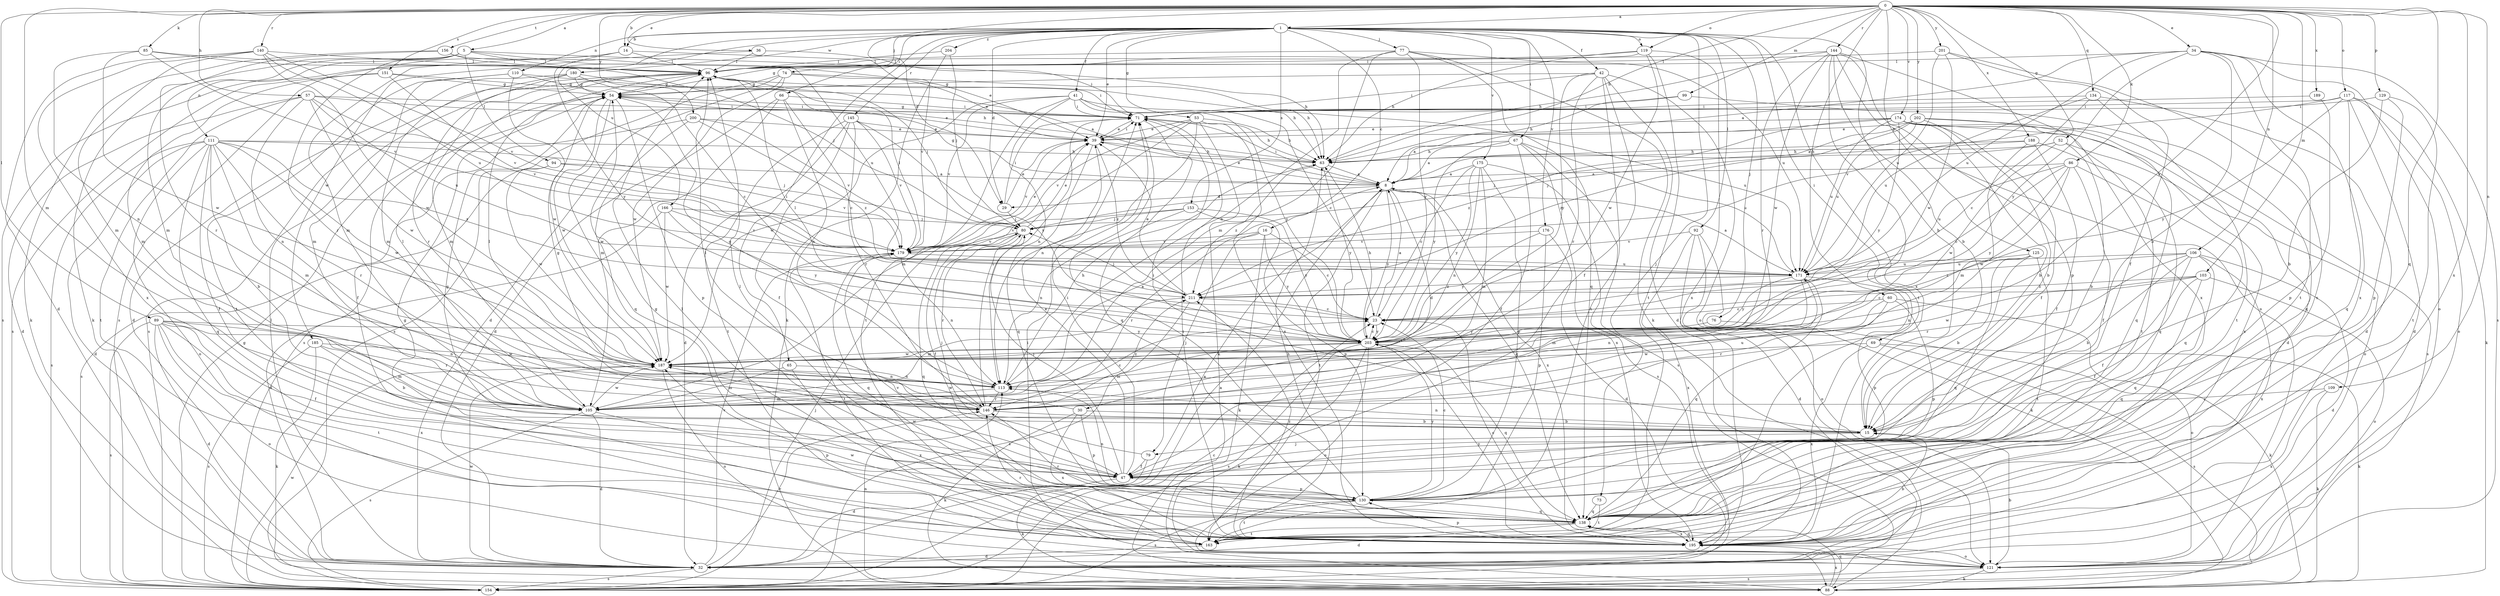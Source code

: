 strict digraph  {
0;
1;
5;
8;
14;
15;
16;
23;
29;
30;
32;
34;
36;
39;
41;
42;
47;
52;
53;
54;
57;
60;
63;
65;
66;
67;
69;
71;
73;
74;
76;
77;
79;
80;
85;
86;
88;
89;
92;
94;
96;
99;
103;
105;
106;
109;
110;
111;
113;
117;
119;
121;
125;
129;
130;
134;
138;
140;
144;
145;
146;
151;
153;
154;
156;
163;
166;
171;
174;
175;
176;
179;
180;
185;
187;
188;
189;
195;
200;
201;
202;
203;
204;
211;
0 -> 1  [label=a];
0 -> 5  [label=a];
0 -> 14  [label=b];
0 -> 29  [label=d];
0 -> 34  [label=e];
0 -> 36  [label=e];
0 -> 52  [label=g];
0 -> 57  [label=h];
0 -> 60  [label=h];
0 -> 63  [label=h];
0 -> 85  [label=k];
0 -> 86  [label=k];
0 -> 89  [label=l];
0 -> 99  [label=m];
0 -> 103  [label=m];
0 -> 105  [label=m];
0 -> 106  [label=n];
0 -> 109  [label=n];
0 -> 117  [label=o];
0 -> 119  [label=o];
0 -> 125  [label=p];
0 -> 129  [label=p];
0 -> 134  [label=q];
0 -> 138  [label=q];
0 -> 140  [label=r];
0 -> 144  [label=r];
0 -> 151  [label=s];
0 -> 156  [label=t];
0 -> 174  [label=v];
0 -> 188  [label=x];
0 -> 189  [label=x];
0 -> 195  [label=x];
0 -> 200  [label=y];
0 -> 201  [label=y];
0 -> 202  [label=y];
0 -> 203  [label=y];
1 -> 14  [label=b];
1 -> 15  [label=b];
1 -> 16  [label=c];
1 -> 29  [label=d];
1 -> 39  [label=e];
1 -> 41  [label=f];
1 -> 42  [label=f];
1 -> 53  [label=g];
1 -> 65  [label=i];
1 -> 66  [label=i];
1 -> 67  [label=i];
1 -> 69  [label=i];
1 -> 73  [label=j];
1 -> 74  [label=j];
1 -> 76  [label=j];
1 -> 77  [label=j];
1 -> 92  [label=l];
1 -> 110  [label=n];
1 -> 119  [label=o];
1 -> 145  [label=r];
1 -> 153  [label=s];
1 -> 166  [label=u];
1 -> 175  [label=v];
1 -> 176  [label=v];
1 -> 180  [label=w];
1 -> 185  [label=w];
1 -> 195  [label=x];
1 -> 204  [label=z];
5 -> 63  [label=h];
5 -> 88  [label=k];
5 -> 94  [label=l];
5 -> 96  [label=l];
5 -> 105  [label=m];
5 -> 111  [label=n];
5 -> 146  [label=r];
5 -> 171  [label=u];
8 -> 29  [label=d];
8 -> 30  [label=d];
8 -> 39  [label=e];
8 -> 54  [label=g];
8 -> 71  [label=i];
8 -> 138  [label=q];
8 -> 163  [label=t];
8 -> 195  [label=x];
8 -> 203  [label=y];
14 -> 96  [label=l];
14 -> 105  [label=m];
14 -> 154  [label=s];
14 -> 179  [label=v];
14 -> 203  [label=y];
15 -> 71  [label=i];
15 -> 79  [label=j];
15 -> 96  [label=l];
15 -> 113  [label=n];
16 -> 23  [label=c];
16 -> 79  [label=j];
16 -> 88  [label=k];
16 -> 146  [label=r];
16 -> 179  [label=v];
16 -> 203  [label=y];
23 -> 8  [label=a];
23 -> 203  [label=y];
29 -> 39  [label=e];
29 -> 71  [label=i];
29 -> 80  [label=j];
30 -> 15  [label=b];
30 -> 54  [label=g];
30 -> 88  [label=k];
30 -> 130  [label=p];
30 -> 195  [label=x];
32 -> 8  [label=a];
32 -> 96  [label=l];
32 -> 146  [label=r];
32 -> 154  [label=s];
32 -> 179  [label=v];
32 -> 187  [label=w];
34 -> 8  [label=a];
34 -> 15  [label=b];
34 -> 96  [label=l];
34 -> 121  [label=o];
34 -> 154  [label=s];
34 -> 163  [label=t];
34 -> 171  [label=u];
34 -> 195  [label=x];
34 -> 203  [label=y];
36 -> 71  [label=i];
36 -> 96  [label=l];
36 -> 154  [label=s];
39 -> 63  [label=h];
39 -> 71  [label=i];
39 -> 138  [label=q];
39 -> 179  [label=v];
39 -> 211  [label=z];
41 -> 23  [label=c];
41 -> 71  [label=i];
41 -> 113  [label=n];
41 -> 163  [label=t];
41 -> 171  [label=u];
41 -> 179  [label=v];
41 -> 187  [label=w];
41 -> 203  [label=y];
42 -> 32  [label=d];
42 -> 47  [label=f];
42 -> 54  [label=g];
42 -> 71  [label=i];
42 -> 121  [label=o];
42 -> 146  [label=r];
42 -> 163  [label=t];
42 -> 203  [label=y];
47 -> 39  [label=e];
47 -> 54  [label=g];
47 -> 71  [label=i];
47 -> 80  [label=j];
47 -> 88  [label=k];
47 -> 130  [label=p];
47 -> 187  [label=w];
52 -> 15  [label=b];
52 -> 63  [label=h];
52 -> 80  [label=j];
52 -> 121  [label=o];
52 -> 187  [label=w];
53 -> 39  [label=e];
53 -> 63  [label=h];
53 -> 88  [label=k];
53 -> 105  [label=m];
53 -> 113  [label=n];
53 -> 179  [label=v];
53 -> 195  [label=x];
54 -> 71  [label=i];
54 -> 130  [label=p];
54 -> 138  [label=q];
54 -> 154  [label=s];
54 -> 187  [label=w];
57 -> 32  [label=d];
57 -> 39  [label=e];
57 -> 71  [label=i];
57 -> 113  [label=n];
57 -> 163  [label=t];
57 -> 171  [label=u];
57 -> 179  [label=v];
57 -> 187  [label=w];
60 -> 23  [label=c];
60 -> 113  [label=n];
60 -> 121  [label=o];
60 -> 130  [label=p];
60 -> 146  [label=r];
63 -> 8  [label=a];
63 -> 203  [label=y];
63 -> 211  [label=z];
65 -> 105  [label=m];
65 -> 113  [label=n];
65 -> 195  [label=x];
66 -> 23  [label=c];
66 -> 32  [label=d];
66 -> 71  [label=i];
66 -> 105  [label=m];
66 -> 113  [label=n];
67 -> 8  [label=a];
67 -> 47  [label=f];
67 -> 63  [label=h];
67 -> 154  [label=s];
67 -> 171  [label=u];
67 -> 195  [label=x];
67 -> 203  [label=y];
69 -> 88  [label=k];
69 -> 154  [label=s];
69 -> 187  [label=w];
69 -> 195  [label=x];
71 -> 39  [label=e];
71 -> 54  [label=g];
71 -> 63  [label=h];
71 -> 138  [label=q];
73 -> 138  [label=q];
73 -> 163  [label=t];
74 -> 32  [label=d];
74 -> 39  [label=e];
74 -> 54  [label=g];
74 -> 63  [label=h];
74 -> 154  [label=s];
74 -> 187  [label=w];
76 -> 88  [label=k];
76 -> 203  [label=y];
77 -> 88  [label=k];
77 -> 96  [label=l];
77 -> 105  [label=m];
77 -> 113  [label=n];
77 -> 138  [label=q];
77 -> 171  [label=u];
77 -> 203  [label=y];
79 -> 32  [label=d];
79 -> 47  [label=f];
79 -> 80  [label=j];
80 -> 39  [label=e];
80 -> 47  [label=f];
80 -> 138  [label=q];
80 -> 146  [label=r];
80 -> 179  [label=v];
85 -> 80  [label=j];
85 -> 96  [label=l];
85 -> 113  [label=n];
85 -> 179  [label=v];
85 -> 187  [label=w];
86 -> 8  [label=a];
86 -> 23  [label=c];
86 -> 47  [label=f];
86 -> 138  [label=q];
86 -> 171  [label=u];
86 -> 187  [label=w];
86 -> 203  [label=y];
88 -> 113  [label=n];
88 -> 138  [label=q];
88 -> 195  [label=x];
89 -> 32  [label=d];
89 -> 47  [label=f];
89 -> 113  [label=n];
89 -> 121  [label=o];
89 -> 146  [label=r];
89 -> 154  [label=s];
89 -> 163  [label=t];
89 -> 195  [label=x];
89 -> 203  [label=y];
92 -> 32  [label=d];
92 -> 88  [label=k];
92 -> 121  [label=o];
92 -> 179  [label=v];
92 -> 195  [label=x];
94 -> 8  [label=a];
94 -> 154  [label=s];
94 -> 179  [label=v];
94 -> 187  [label=w];
96 -> 54  [label=g];
96 -> 63  [label=h];
96 -> 80  [label=j];
96 -> 105  [label=m];
96 -> 154  [label=s];
99 -> 63  [label=h];
99 -> 71  [label=i];
99 -> 138  [label=q];
103 -> 23  [label=c];
103 -> 47  [label=f];
103 -> 121  [label=o];
103 -> 138  [label=q];
103 -> 187  [label=w];
103 -> 211  [label=z];
105 -> 23  [label=c];
105 -> 32  [label=d];
105 -> 96  [label=l];
105 -> 130  [label=p];
105 -> 154  [label=s];
105 -> 187  [label=w];
106 -> 15  [label=b];
106 -> 32  [label=d];
106 -> 47  [label=f];
106 -> 138  [label=q];
106 -> 146  [label=r];
106 -> 171  [label=u];
106 -> 195  [label=x];
106 -> 211  [label=z];
109 -> 88  [label=k];
109 -> 146  [label=r];
109 -> 195  [label=x];
110 -> 54  [label=g];
110 -> 71  [label=i];
110 -> 105  [label=m];
110 -> 163  [label=t];
110 -> 187  [label=w];
111 -> 15  [label=b];
111 -> 32  [label=d];
111 -> 47  [label=f];
111 -> 63  [label=h];
111 -> 80  [label=j];
111 -> 105  [label=m];
111 -> 121  [label=o];
111 -> 138  [label=q];
111 -> 146  [label=r];
111 -> 154  [label=s];
111 -> 187  [label=w];
111 -> 211  [label=z];
113 -> 8  [label=a];
113 -> 54  [label=g];
113 -> 63  [label=h];
113 -> 105  [label=m];
113 -> 146  [label=r];
117 -> 32  [label=d];
117 -> 71  [label=i];
117 -> 88  [label=k];
117 -> 121  [label=o];
117 -> 138  [label=q];
117 -> 179  [label=v];
117 -> 203  [label=y];
119 -> 54  [label=g];
119 -> 63  [label=h];
119 -> 96  [label=l];
119 -> 163  [label=t];
119 -> 187  [label=w];
119 -> 195  [label=x];
121 -> 15  [label=b];
121 -> 71  [label=i];
121 -> 88  [label=k];
121 -> 154  [label=s];
125 -> 15  [label=b];
125 -> 113  [label=n];
125 -> 138  [label=q];
125 -> 163  [label=t];
125 -> 171  [label=u];
129 -> 15  [label=b];
129 -> 71  [label=i];
129 -> 130  [label=p];
129 -> 163  [label=t];
130 -> 23  [label=c];
130 -> 71  [label=i];
130 -> 96  [label=l];
130 -> 113  [label=n];
130 -> 138  [label=q];
130 -> 154  [label=s];
130 -> 163  [label=t];
130 -> 203  [label=y];
134 -> 23  [label=c];
134 -> 32  [label=d];
134 -> 71  [label=i];
134 -> 163  [label=t];
134 -> 171  [label=u];
138 -> 32  [label=d];
138 -> 54  [label=g];
138 -> 146  [label=r];
138 -> 163  [label=t];
138 -> 179  [label=v];
138 -> 195  [label=x];
140 -> 32  [label=d];
140 -> 96  [label=l];
140 -> 105  [label=m];
140 -> 171  [label=u];
140 -> 179  [label=v];
140 -> 187  [label=w];
140 -> 195  [label=x];
144 -> 15  [label=b];
144 -> 63  [label=h];
144 -> 96  [label=l];
144 -> 121  [label=o];
144 -> 130  [label=p];
144 -> 146  [label=r];
144 -> 163  [label=t];
144 -> 187  [label=w];
144 -> 195  [label=x];
145 -> 32  [label=d];
145 -> 39  [label=e];
145 -> 47  [label=f];
145 -> 146  [label=r];
145 -> 163  [label=t];
145 -> 179  [label=v];
145 -> 203  [label=y];
146 -> 15  [label=b];
146 -> 71  [label=i];
146 -> 96  [label=l];
146 -> 171  [label=u];
146 -> 187  [label=w];
146 -> 211  [label=z];
151 -> 54  [label=g];
151 -> 63  [label=h];
151 -> 105  [label=m];
151 -> 154  [label=s];
151 -> 179  [label=v];
153 -> 80  [label=j];
153 -> 113  [label=n];
153 -> 130  [label=p];
153 -> 179  [label=v];
153 -> 203  [label=y];
154 -> 8  [label=a];
154 -> 23  [label=c];
154 -> 54  [label=g];
154 -> 80  [label=j];
154 -> 187  [label=w];
156 -> 39  [label=e];
156 -> 88  [label=k];
156 -> 96  [label=l];
156 -> 146  [label=r];
163 -> 32  [label=d];
163 -> 54  [label=g];
163 -> 146  [label=r];
166 -> 32  [label=d];
166 -> 80  [label=j];
166 -> 179  [label=v];
166 -> 187  [label=w];
166 -> 203  [label=y];
171 -> 8  [label=a];
171 -> 105  [label=m];
171 -> 130  [label=p];
171 -> 138  [label=q];
171 -> 203  [label=y];
171 -> 211  [label=z];
174 -> 8  [label=a];
174 -> 15  [label=b];
174 -> 32  [label=d];
174 -> 39  [label=e];
174 -> 47  [label=f];
174 -> 163  [label=t];
174 -> 171  [label=u];
174 -> 195  [label=x];
174 -> 203  [label=y];
174 -> 211  [label=z];
175 -> 8  [label=a];
175 -> 23  [label=c];
175 -> 105  [label=m];
175 -> 113  [label=n];
175 -> 130  [label=p];
175 -> 154  [label=s];
175 -> 203  [label=y];
176 -> 32  [label=d];
176 -> 130  [label=p];
176 -> 179  [label=v];
176 -> 203  [label=y];
179 -> 39  [label=e];
179 -> 96  [label=l];
179 -> 113  [label=n];
179 -> 138  [label=q];
179 -> 163  [label=t];
179 -> 171  [label=u];
180 -> 8  [label=a];
180 -> 23  [label=c];
180 -> 32  [label=d];
180 -> 54  [label=g];
180 -> 105  [label=m];
180 -> 146  [label=r];
185 -> 15  [label=b];
185 -> 88  [label=k];
185 -> 105  [label=m];
185 -> 154  [label=s];
185 -> 187  [label=w];
187 -> 113  [label=n];
187 -> 121  [label=o];
188 -> 47  [label=f];
188 -> 63  [label=h];
188 -> 80  [label=j];
188 -> 105  [label=m];
188 -> 138  [label=q];
189 -> 71  [label=i];
189 -> 130  [label=p];
195 -> 15  [label=b];
195 -> 23  [label=c];
195 -> 63  [label=h];
195 -> 71  [label=i];
195 -> 96  [label=l];
195 -> 121  [label=o];
195 -> 130  [label=p];
195 -> 138  [label=q];
195 -> 187  [label=w];
195 -> 203  [label=y];
195 -> 211  [label=z];
200 -> 39  [label=e];
200 -> 47  [label=f];
200 -> 179  [label=v];
200 -> 187  [label=w];
200 -> 211  [label=z];
201 -> 47  [label=f];
201 -> 96  [label=l];
201 -> 171  [label=u];
201 -> 187  [label=w];
201 -> 195  [label=x];
202 -> 8  [label=a];
202 -> 15  [label=b];
202 -> 39  [label=e];
202 -> 138  [label=q];
202 -> 154  [label=s];
202 -> 171  [label=u];
202 -> 211  [label=z];
203 -> 23  [label=c];
203 -> 63  [label=h];
203 -> 88  [label=k];
203 -> 96  [label=l];
203 -> 105  [label=m];
203 -> 121  [label=o];
203 -> 138  [label=q];
203 -> 154  [label=s];
203 -> 187  [label=w];
204 -> 80  [label=j];
204 -> 88  [label=k];
204 -> 96  [label=l];
211 -> 23  [label=c];
211 -> 39  [label=e];
211 -> 80  [label=j];
211 -> 105  [label=m];
211 -> 154  [label=s];
}
